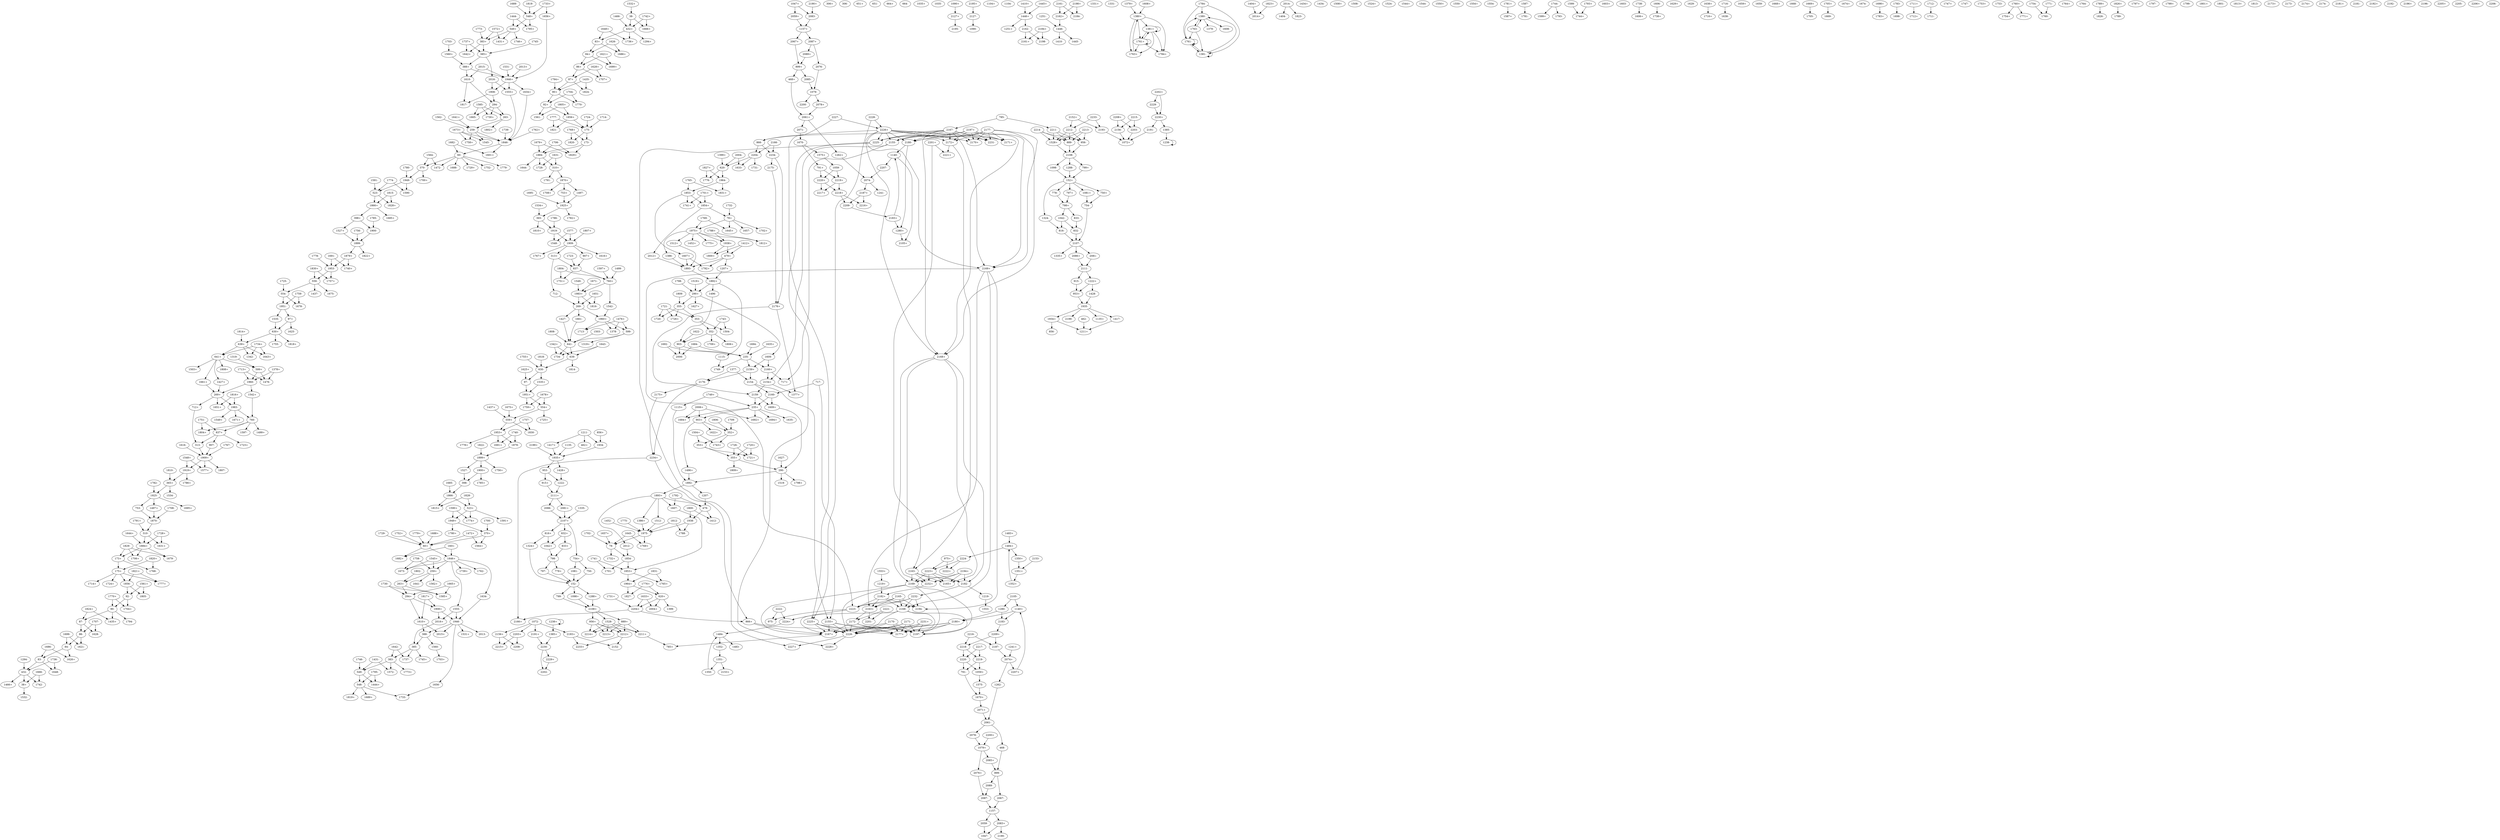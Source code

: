 digraph adj {
graph [k=96]
edge [d=-95]
"38+" [l=106 C=2805]
"38-" [l=106 C=2805]
"60+" [l=118 C=5865]
"60-" [l=118 C=5865]
"78+" [l=113 C=4590]
"78-" [l=113 C=4590]
"83+" [l=99 C=1020]
"83-" [l=99 C=1020]
"84+" [l=98 C=765]
"84-" [l=98 C=765]
"86+" [l=98 C=765]
"86-" [l=98 C=765]
"87+" [l=97 C=510]
"87-" [l=97 C=510]
"90+" [l=101 C=1530]
"90-" [l=101 C=1530]
"92+" [l=96 C=255]
"92-" [l=96 C=255]
"97+" [l=150 C=14025]
"97-" [l=150 C=14025]
"152+" [l=425 C=77016]
"152-" [l=425 C=77016]
"173+" [l=102 C=1785]
"173-" [l=102 C=1785]
"175+" [l=98 C=765]
"175-" [l=98 C=765]
"235+" [l=97 C=510]
"235-" [l=97 C=510]
"259+" [l=104 C=2295]
"259-" [l=104 C=2295]
"263+" [l=101 C=1530]
"263-" [l=101 C=1530]
"269+" [l=108 C=3315]
"269-" [l=108 C=3315]
"290+" [l=96 C=255]
"290-" [l=96 C=255]
"294+" [l=119 C=6120]
"294-" [l=119 C=6120]
"306+" [l=188 C=7950]
"306-" [l=188 C=7950]
"310+" [l=101 C=1530]
"310-" [l=101 C=1530]
"313+" [l=145 C=12750]
"313-" [l=145 C=12750]
"352+" [l=99 C=1020]
"352-" [l=99 C=1020]
"353+" [l=99 C=1020]
"353-" [l=99 C=1020]
"355+" [l=101 C=1530]
"355-" [l=101 C=1530]
"365+" [l=114 C=4845]
"365-" [l=114 C=4845]
"370+" [l=115 C=5100]
"370-" [l=115 C=5100]
"383+" [l=96 C=255]
"383-" [l=96 C=255]
"385+" [l=97 C=510]
"385-" [l=97 C=510]
"388+" [l=97 C=510]
"388-" [l=97 C=510]
"398+" [l=125 C=7650]
"398-" [l=125 C=7650]
"432+" [l=130 C=8925]
"432-" [l=130 C=8925]
"462+" [l=192 C=5596]
"462-" [l=192 C=5596]
"468+" [l=725 C=14362]
"468-" [l=725 C=14362]
"479+" [l=96 C=255]
"479-" [l=96 C=255]
"523+" [l=113 C=4590]
"523-" [l=113 C=4590]
"548+" [l=97 C=510]
"548-" [l=97 C=510]
"549+" [l=99 C=1020]
"549-" [l=99 C=1020]
"554+" [l=108 C=3315]
"554-" [l=108 C=3315]
"559+" [l=99 C=1020]
"559-" [l=99 C=1020]
"599+" [l=104 C=2295]
"599-" [l=104 C=2295]
"620+" [l=99 C=1020]
"620-" [l=99 C=1020]
"630+" [l=111 C=4080]
"630-" [l=111 C=4080]
"639+" [l=102 C=1785]
"639-" [l=102 C=1785]
"641+" [l=98 C=765]
"641-" [l=98 C=765]
"651+" [l=264 C=9133]
"651-" [l=264 C=9133]
"664+" [l=1220 C=107238]
"664-" [l=1220 C=107238]
"712+" [l=191 C=1200]
"712-" [l=191 C=1200]
"717+" [l=189 C=4446]
"717-" [l=189 C=4446]
"750+" [l=481 C=15349]
"750-" [l=481 C=15349]
"753+" [l=191 C=24480]
"753-" [l=191 C=24480]
"754+" [l=242 C=13856]
"754-" [l=242 C=13856]
"760+" [l=96 C=255]
"760-" [l=96 C=255]
"778+" [l=194 C=3842]
"778-" [l=194 C=3842]
"785+" [l=227 C=7252]
"785-" [l=227 C=7252]
"791+" [l=541 C=9931]
"791-" [l=541 C=9931]
"797+" [l=195 C=9783]
"797-" [l=195 C=9783]
"798+" [l=169 C=7717]
"798-" [l=169 C=7717]
"799+" [l=190 C=13120]
"799-" [l=190 C=13120]
"816+" [l=146 C=2897]
"816-" [l=146 C=2897]
"832+" [l=156 C=3813]
"832-" [l=156 C=3813]
"833+" [l=191 C=2305]
"833-" [l=191 C=2305]
"837+" [l=103 C=2040]
"837-" [l=103 C=2040]
"856+" [l=315 C=8191]
"856-" [l=315 C=8191]
"866+" [l=188 C=4805]
"866-" [l=188 C=4805]
"889+" [l=191 C=2180]
"889-" [l=191 C=2180]
"899+" [l=155 C=2723]
"899-" [l=155 C=2723]
"903+" [l=96 C=255]
"903-" [l=96 C=255]
"907+" [l=191 C=344]
"907-" [l=191 C=344]
"915+" [l=191 C=9189]
"915-" [l=191 C=9189]
"953+" [l=149 C=10254]
"953-" [l=149 C=10254]
"956+" [l=209 C=15303]
"956-" [l=209 C=15303]
"975+" [l=333 C=3841]
"975-" [l=333 C=3841]
"1035+" [l=127 C=185]
"1035-" [l=127 C=185]
"1042+" [l=156 C=6114]
"1042-" [l=156 C=6114]
"1047+" [l=213 C=9409]
"1047-" [l=213 C=9409]
"1059+" [l=428 C=7393]
"1059-" [l=428 C=7393]
"1072+" [l=189 C=9435]
"1072-" [l=189 C=9435]
"1079+" [l=167 C=3769]
"1079-" [l=167 C=3769]
"1081+" [l=438 C=24558]
"1081-" [l=438 C=24558]
"1090+" [l=228 C=1260]
"1090-" [l=228 C=1260]
"1098+" [l=191 C=7271]
"1098-" [l=191 C=7271]
"1104+" [l=98 C=557]
"1104-" [l=98 C=557]
"1115+" [l=192 C=6695]
"1115-" [l=192 C=6695]
"1135+" [l=234 C=8163]
"1135-" [l=234 C=8163]
"1140+" [l=147 C=2304]
"1140-" [l=147 C=2304]
"1157+" [l=146 C=3543]
"1157-" [l=146 C=3543]
"1207+" [l=191 C=4548]
"1207-" [l=191 C=4548]
"1211+" [l=150 C=6882]
"1211-" [l=150 C=6882]
"1219+" [l=168 C=2106]
"1219-" [l=168 C=2106]
"1222+" [l=149 C=8718]
"1222-" [l=149 C=8718]
"1238+" [l=263 C=1197]
"1238-" [l=263 C=1197]
"1241+" [l=299 C=4009]
"1241-" [l=299 C=4009]
"1251+" [l=295 C=3526]
"1251-" [l=295 C=3526]
"1262+" [l=239 C=2943]
"1262-" [l=239 C=2943]
"1280+" [l=228 C=3282]
"1280-" [l=228 C=3282]
"1288+" [l=191 C=4404]
"1288-" [l=191 C=4404]
"1294+" [l=160 C=240]
"1294-" [l=160 C=240]
"1319+" [l=138 C=134]
"1319-" [l=138 C=134]
"1324+" [l=252 C=6518]
"1324-" [l=252 C=6518]
"1331+" [l=191 C=341]
"1331-" [l=191 C=341]
"1335+" [l=188 C=10288]
"1335-" [l=188 C=10288]
"1342+" [l=150 C=189]
"1342-" [l=150 C=189]
"1350+" [l=315 C=1867]
"1350-" [l=315 C=1867]
"1351+" [l=96 C=26]
"1351-" [l=96 C=26]
"1352+" [l=249 C=941]
"1352-" [l=249 C=941]
"1377+" [l=190 C=2161]
"1377-" [l=190 C=2161]
"1378+" [l=134 C=80]
"1378-" [l=134 C=80]
"1379+" [l=189 C=1570]
"1379-" [l=189 C=1570]
"1380+" [l=96 C=36]
"1380-" [l=96 C=36]
"1381+" [l=96 C=255]
"1381-" [l=96 C=255]
"1385+" [l=199 C=799]
"1385-" [l=199 C=799]
"1386+" [l=191 C=687]
"1386-" [l=191 C=687]
"1399+" [l=191 C=253]
"1399-" [l=191 C=253]
"1404+" [l=115 C=42]
"1404-" [l=115 C=42]
"1410+" [l=280 C=1320]
"1410-" [l=280 C=1320]
"1412+" [l=170 C=382]
"1412-" [l=170 C=382]
"1417+" [l=192 C=2589]
"1417-" [l=192 C=2589]
"1427+" [l=191 C=252]
"1427-" [l=191 C=252]
"1428+" [l=191 C=2490]
"1428-" [l=191 C=2490]
"1431+" [l=157 C=177]
"1431-" [l=157 C=177]
"1434+" [l=106 C=23]
"1434-" [l=106 C=23]
"1435+" [l=143 C=113]
"1435-" [l=143 C=113]
"1437+" [l=132 C=99]
"1437-" [l=132 C=99]
"1444+" [l=133 C=143]
"1444-" [l=133 C=143]
"1445+" [l=196 C=679]
"1445-" [l=196 C=679]
"1446+" [l=137 C=1172]
"1446-" [l=137 C=1172]
"1452+" [l=125 C=85]
"1452-" [l=125 C=85]
"1466+" [l=191 C=276]
"1466-" [l=191 C=276]
"1472+" [l=124 C=68]
"1472-" [l=124 C=68]
"1476+" [l=108 C=30]
"1476-" [l=108 C=30]
"1483+" [l=212 C=1027]
"1483-" [l=212 C=1027]
"1484+" [l=157 C=1219]
"1484-" [l=157 C=1219]
"1496+" [l=191 C=265]
"1496-" [l=191 C=265]
"1497+" [l=191 C=942]
"1497-" [l=191 C=942]
"1499+" [l=183 C=316]
"1499-" [l=183 C=316]
"1503+" [l=130 C=71]
"1503-" [l=130 C=71]
"1504+" [l=152 C=160]
"1504-" [l=152 C=160]
"1508+" [l=156 C=158]
"1508-" [l=156 C=158]
"1512+" [l=191 C=369]
"1512-" [l=191 C=369]
"1519+" [l=186 C=192]
"1519-" [l=186 C=192]
"1524+" [l=173 C=329]
"1524-" [l=173 C=329]
"1527+" [l=191 C=472]
"1527-" [l=191 C=472]
"1528+" [l=191 C=2487]
"1528-" [l=191 C=2487]
"1531+" [l=191 C=362]
"1531-" [l=191 C=362]
"1532+" [l=191 C=498]
"1532-" [l=191 C=498]
"1534+" [l=142 C=133]
"1534-" [l=142 C=133]
"1535+" [l=191 C=389]
"1535-" [l=191 C=389]
"1542+" [l=191 C=474]
"1542-" [l=191 C=474]
"1544+" [l=229 C=1283]
"1544-" [l=229 C=1283]
"1545+" [l=132 C=101]
"1545-" [l=132 C=101]
"1548+" [l=106 C=25]
"1548-" [l=106 C=25]
"1549+" [l=105 C=49]
"1549-" [l=105 C=49]
"1550+" [l=107 C=38]
"1550-" [l=107 C=38]
"1553+" [l=191 C=978]
"1553-" [l=191 C=978]
"1554+" [l=183 C=395]
"1554-" [l=183 C=395]
"1555+" [l=191 C=370]
"1555-" [l=191 C=370]
"1560+" [l=187 C=284]
"1560-" [l=187 C=284]
"1561+" [l=135 C=105]
"1561-" [l=135 C=105]
"1562+" [l=114 C=67]
"1562-" [l=114 C=67]
"1564+" [l=140 C=151]
"1564-" [l=140 C=151]
"1572+" [l=177 C=245]
"1572-" [l=177 C=245]
"1575+" [l=136 C=482]
"1575-" [l=136 C=482]
"1577+" [l=144 C=155]
"1577-" [l=144 C=155]
"1585+" [l=125 C=78]
"1585-" [l=125 C=78]
"1587+" [l=152 C=202]
"1587-" [l=152 C=202]
"1590+" [l=129 C=76]
"1590-" [l=129 C=76]
"1591+" [l=145 C=297]
"1591-" [l=145 C=297]
"1597+" [l=109 C=32]
"1597-" [l=109 C=32]
"1599+" [l=122 C=102]
"1599-" [l=122 C=102]
"1601+" [l=147 C=139]
"1601-" [l=147 C=139]
"1603+" [l=106 C=37]
"1603-" [l=106 C=37]
"1606+" [l=123 C=87]
"1606-" [l=123 C=87]
"1607+" [l=191 C=430]
"1607-" [l=191 C=430]
"1608+" [l=189 C=602]
"1608-" [l=189 C=602]
"1609+" [l=191 C=435]
"1609-" [l=191 C=435]
"1610+" [l=191 C=312]
"1610-" [l=191 C=312]
"1616+" [l=170 C=219]
"1616-" [l=170 C=219]
"1621+" [l=103 C=19]
"1621-" [l=103 C=19]
"1622+" [l=150 C=152]
"1622-" [l=150 C=152]
"1625+" [l=135 C=114]
"1625-" [l=135 C=114]
"1626+" [l=142 C=96]
"1626-" [l=142 C=96]
"1627+" [l=149 C=194]
"1627-" [l=149 C=194]
"1628+" [l=150 C=162]
"1628-" [l=150 C=162]
"1629+" [l=197 C=699]
"1629-" [l=197 C=699]
"1631+" [l=162 C=263]
"1631-" [l=162 C=263]
"1633+" [l=116 C=49]
"1633-" [l=116 C=49]
"1634+" [l=191 C=281]
"1634-" [l=191 C=281]
"1635+" [l=184 C=257]
"1635-" [l=184 C=257]
"1638+" [l=118 C=51]
"1638-" [l=118 C=51]
"1641+" [l=186 C=308]
"1641-" [l=186 C=308]
"1642+" [l=104 C=22]
"1642-" [l=104 C=22]
"1643+" [l=150 C=166]
"1643-" [l=150 C=166]
"1644+" [l=143 C=101]
"1644-" [l=143 C=101]
"1645+" [l=116 C=55]
"1645-" [l=116 C=55]
"1648+" [l=128 C=85]
"1648-" [l=128 C=85]
"1651+" [l=110 C=77]
"1651-" [l=110 C=77]
"1656+" [l=191 C=292]
"1656-" [l=191 C=292]
"1657+" [l=151 C=123]
"1657-" [l=151 C=123]
"1659+" [l=159 C=272]
"1659-" [l=159 C=272]
"1661+" [l=191 C=373]
"1661-" [l=191 C=373]
"1665+" [l=108 C=27]
"1665-" [l=108 C=27]
"1666+" [l=166 C=194]
"1666-" [l=166 C=194]
"1668+" [l=118 C=129]
"1668-" [l=118 C=129]
"1669+" [l=137 C=114]
"1669-" [l=137 C=114]
"1670+" [l=121 C=595]
"1670-" [l=121 C=595]
"1671+" [l=128 C=142]
"1671-" [l=128 C=142]
"1673+" [l=123 C=88]
"1673-" [l=123 C=88]
"1674+" [l=160 C=195]
"1674-" [l=160 C=195]
"1675+" [l=156 C=153]
"1675-" [l=156 C=153]
"1678+" [l=157 C=138]
"1678-" [l=157 C=138]
"1679+" [l=114 C=55]
"1679-" [l=114 C=55]
"1682+" [l=128 C=161]
"1682-" [l=128 C=161]
"1684+" [l=161 C=242]
"1684-" [l=161 C=242]
"1685+" [l=121 C=98]
"1685-" [l=121 C=98]
"1686+" [l=105 C=21]
"1686-" [l=105 C=21]
"1688+" [l=143 C=116]
"1688-" [l=143 C=116]
"1689+" [l=130 C=78]
"1689-" [l=130 C=78]
"1691+" [l=111 C=40]
"1691-" [l=111 C=40]
"1692+" [l=151 C=139]
"1692-" [l=151 C=139]
"1694+" [l=155 C=171]
"1694-" [l=155 C=171]
"1695+" [l=139 C=226]
"1695-" [l=139 C=226]
"1698+" [l=132 C=82]
"1698-" [l=132 C=82]
"1699+" [l=169 C=264]
"1699-" [l=169 C=264]
"1700+" [l=142 C=95]
"1700-" [l=142 C=95]
"1701+" [l=105 C=23]
"1701-" [l=105 C=23]
"1702+" [l=133 C=106]
"1702-" [l=133 C=106]
"1703+" [l=141 C=131]
"1703-" [l=141 C=131]
"1704+" [l=136 C=102]
"1704-" [l=136 C=102]
"1705+" [l=140 C=109]
"1705-" [l=140 C=109]
"1706+" [l=109 C=34]
"1706-" [l=109 C=34]
"1707+" [l=113 C=38]
"1707-" [l=113 C=38]
"1708+" [l=139 C=92]
"1708-" [l=139 C=92]
"1709+" [l=143 C=224]
"1709-" [l=143 C=224]
"1711+" [l=161 C=308]
"1711-" [l=161 C=308]
"1712+" [l=143 C=258]
"1712-" [l=143 C=258]
"1713+" [l=113 C=38]
"1713-" [l=113 C=38]
"1714+" [l=108 C=34]
"1714-" [l=108 C=34]
"1716+" [l=154 C=228]
"1716-" [l=154 C=228]
"1720+" [l=148 C=196]
"1720-" [l=148 C=196]
"1721+" [l=115 C=43]
"1721-" [l=115 C=43]
"1723+" [l=134 C=88]
"1723-" [l=134 C=88]
"1724+" [l=136 C=178]
"1724-" [l=136 C=178]
"1725+" [l=107 C=36]
"1725-" [l=107 C=36]
"1726+" [l=142 C=99]
"1726-" [l=142 C=99]
"1728+" [l=143 C=189]
"1728-" [l=143 C=189]
"1729+" [l=143 C=124]
"1729-" [l=143 C=124]
"1730+" [l=125 C=81]
"1730-" [l=125 C=81]
"1731+" [l=128 C=99]
"1731-" [l=128 C=99]
"1732+" [l=126 C=85]
"1732-" [l=126 C=85]
"1733+" [l=144 C=221]
"1733-" [l=144 C=221]
"1734+" [l=152 C=172]
"1734-" [l=152 C=172]
"1736+" [l=119 C=65]
"1736-" [l=119 C=65]
"1737+" [l=190 C=328]
"1737-" [l=190 C=328]
"1738+" [l=122 C=100]
"1738-" [l=122 C=100]
"1739+" [l=107 C=25]
"1739-" [l=107 C=25]
"1740+" [l=143 C=137]
"1740-" [l=143 C=137]
"1741+" [l=125 C=74]
"1741-" [l=125 C=74]
"1742+" [l=146 C=125]
"1742-" [l=146 C=125]
"1743+" [l=106 C=28]
"1743-" [l=106 C=28]
"1744+" [l=155 C=304]
"1744-" [l=155 C=304]
"1745+" [l=118 C=63]
"1745-" [l=118 C=63]
"1746+" [l=131 C=88]
"1746-" [l=131 C=88]
"1747+" [l=108 C=29]
"1747-" [l=108 C=29]
"1749+" [l=142 C=112]
"1749-" [l=142 C=112]
"1751+" [l=141 C=109]
"1751-" [l=141 C=109]
"1752+" [l=159 C=249]
"1752-" [l=159 C=249]
"1753+" [l=131 C=73]
"1753-" [l=131 C=73]
"1754+" [l=130 C=82]
"1754-" [l=130 C=82]
"1755+" [l=116 C=43]
"1755-" [l=116 C=43]
"1756+" [l=138 C=102]
"1756-" [l=138 C=102]
"1757+" [l=132 C=123]
"1757-" [l=132 C=123]
"1758+" [l=132 C=110]
"1758-" [l=132 C=110]
"1759+" [l=140 C=111]
"1759-" [l=140 C=111]
"1760+" [l=133 C=77]
"1760-" [l=133 C=77]
"1761+" [l=191 C=1550]
"1761-" [l=191 C=1550]
"1762+" [l=156 C=151]
"1762-" [l=156 C=151]
"1763+" [l=190 C=2418]
"1763-" [l=190 C=2418]
"1764+" [l=113 C=49]
"1764-" [l=113 C=49]
"1765+" [l=121 C=85]
"1765-" [l=121 C=85]
"1767+" [l=146 C=130]
"1767-" [l=146 C=130]
"1768+" [l=124 C=60]
"1768-" [l=124 C=60]
"1769+" [l=120 C=65]
"1769-" [l=120 C=65]
"1770+" [l=119 C=78]
"1770-" [l=119 C=78]
"1771+" [l=122 C=77]
"1771-" [l=122 C=77]
"1773+" [l=141 C=129]
"1773-" [l=141 C=129]
"1774+" [l=138 C=134]
"1774-" [l=138 C=134]
"1775+" [l=106 C=29]
"1775-" [l=106 C=29]
"1776+" [l=136 C=93]
"1776-" [l=136 C=93]
"1777+" [l=138 C=120]
"1777-" [l=138 C=120]
"1778+" [l=149 C=159]
"1778-" [l=149 C=159]
"1779+" [l=136 C=94]
"1779-" [l=136 C=94]
"1780+" [l=127 C=97]
"1780-" [l=127 C=97]
"1781+" [l=144 C=164]
"1781-" [l=144 C=164]
"1782+" [l=157 C=159]
"1782-" [l=157 C=159]
"1783+" [l=140 C=154]
"1783-" [l=140 C=154]
"1784+" [l=115 C=115]
"1784-" [l=115 C=115]
"1785+" [l=148 C=153]
"1785-" [l=148 C=153]
"1786+" [l=130 C=84]
"1786-" [l=130 C=84]
"1788+" [l=136 C=94]
"1788-" [l=136 C=94]
"1789+" [l=119 C=83]
"1789-" [l=119 C=83]
"1791+" [l=126 C=69]
"1791-" [l=126 C=69]
"1792+" [l=130 C=118]
"1792-" [l=130 C=118]
"1793+" [l=109 C=30]
"1793-" [l=109 C=30]
"1794+" [l=159 C=172]
"1794-" [l=159 C=172]
"1795+" [l=115 C=62]
"1795-" [l=115 C=62]
"1797+" [l=146 C=109]
"1797-" [l=146 C=109]
"1798+" [l=106 C=26]
"1798-" [l=106 C=26]
"1799+" [l=144 C=107]
"1799-" [l=144 C=107]
"1800+" [l=125 C=78]
"1800-" [l=125 C=78]
"1801+" [l=128 C=75]
"1801-" [l=128 C=75]
"1802+" [l=127 C=75]
"1802-" [l=127 C=75]
"1804+" [l=115 C=52]
"1804-" [l=115 C=52]
"1805+" [l=132 C=88]
"1805-" [l=132 C=88]
"1806+" [l=129 C=127]
"1806-" [l=129 C=127]
"1807+" [l=116 C=76]
"1807-" [l=116 C=76]
"1808+" [l=114 C=41]
"1808-" [l=114 C=41]
"1809+" [l=123 C=66]
"1809-" [l=123 C=66]
"1810+" [l=129 C=70]
"1810-" [l=129 C=70]
"1812+" [l=126 C=99]
"1812-" [l=126 C=99]
"1813+" [l=120 C=59]
"1813-" [l=120 C=59]
"1814+" [l=119 C=59]
"1814-" [l=119 C=59]
"1815+" [l=108 C=31]
"1815-" [l=108 C=31]
"1816+" [l=131 C=87]
"1816-" [l=131 C=87]
"1817+" [l=135 C=86]
"1817-" [l=135 C=86]
"1818+" [l=151 C=246]
"1818-" [l=151 C=246]
"1819+" [l=147 C=110]
"1819-" [l=147 C=110]
"1820+" [l=149 C=165]
"1820-" [l=149 C=165]
"1821+" [l=147 C=148]
"1821-" [l=147 C=148]
"1822+" [l=145 C=166]
"1822-" [l=145 C=166]
"1823+" [l=136 C=100]
"1823-" [l=136 C=100]
"1824+" [l=134 C=93]
"1824-" [l=134 C=93]
"1826+" [l=122 C=76]
"1826-" [l=122 C=76]
"1827+" [l=123 C=74]
"1827-" [l=123 C=74]
"1828+" [l=125 C=65]
"1828-" [l=125 C=65]
"1829+" [l=159 C=169]
"1829-" [l=159 C=169]
"1830+" [l=128 C=84]
"1830-" [l=128 C=84]
"1831+" [l=112 C=77]
"1831-" [l=112 C=77]
"1846+" [l=153 C=14790]
"1846-" [l=153 C=14790]
"1853+" [l=144 C=12495]
"1853-" [l=144 C=12495]
"1854+" [l=100 C=1275]
"1854-" [l=100 C=1275]
"1856+" [l=137 C=10710]
"1856-" [l=137 C=10710]
"1866+" [l=601 C=129030]
"1866-" [l=601 C=129030]
"1870+" [l=218 C=31365]
"1870-" [l=218 C=31365]
"1879+" [l=197 C=26010]
"1879-" [l=197 C=26010]
"1884+" [l=100 C=1275]
"1884-" [l=100 C=1275]
"1892+" [l=132 C=9435]
"1892-" [l=132 C=9435]
"1893+" [l=133 C=9690]
"1893-" [l=133 C=9690]
"1899+" [l=137 C=10710]
"1899-" [l=137 C=10710]
"1900+" [l=106 C=2805]
"1900-" [l=106 C=2805]
"1908+" [l=103 C=2040]
"1908-" [l=103 C=2040]
"1909+" [l=176 C=20655]
"1909-" [l=176 C=20655]
"1919+" [l=103 C=2040]
"1919-" [l=103 C=2040]
"1925+" [l=245 C=38250]
"1925-" [l=245 C=38250]
"1934+" [l=116 C=1338]
"1934-" [l=116 C=1338]
"1935+" [l=662 C=117081]
"1935-" [l=662 C=117081]
"1938+" [l=98 C=765]
"1938-" [l=98 C=765]
"1946+" [l=146 C=13005]
"1946-" [l=146 C=13005]
"1949+" [l=135 C=10200]
"1949-" [l=135 C=10200]
"1951+" [l=111 C=4080]
"1951-" [l=111 C=4080]
"1953+" [l=110 C=3825]
"1953-" [l=110 C=3825]
"1960+" [l=115 C=5100]
"1960-" [l=115 C=5100]
"1964+" [l=114 C=4845]
"1964-" [l=114 C=4845]
"1975+" [l=100 C=1275]
"1975-" [l=100 C=1275]
"1983+" [l=102 C=1785]
"1983-" [l=102 C=1785]
"2004+" [l=286 C=557]
"2004-" [l=286 C=557]
"2006+" [l=191 C=394]
"2006-" [l=191 C=394]
"2012+" [l=191 C=565]
"2012-" [l=191 C=565]
"2013+" [l=191 C=273]
"2013-" [l=191 C=273]
"2014+" [l=191 C=159]
"2014-" [l=191 C=159]
"2015+" [l=191 C=268]
"2015-" [l=191 C=268]
"2016+" [l=191 C=283]
"2016-" [l=191 C=283]
"2059+" [l=295 C=5999]
"2059-" [l=295 C=5999]
"2061+" [l=332 C=12176]
"2061-" [l=332 C=12176]
"2067+" [l=407 C=11768]
"2067-" [l=407 C=11768]
"2071+" [l=594 C=11525]
"2071-" [l=594 C=11525]
"2074+" [l=170 C=2556]
"2074-" [l=170 C=2556]
"2076+" [l=539 C=15728]
"2076-" [l=539 C=15728]
"2078+" [l=476 C=9927]
"2078-" [l=476 C=9927]
"2081+" [l=303 C=28760]
"2081-" [l=303 C=28760]
"2083+" [l=239 C=8785]
"2083-" [l=239 C=8785]
"2085+" [l=272 C=5562]
"2085-" [l=272 C=5562]
"2086+" [l=300 C=10372]
"2086-" [l=300 C=10372]
"2087+" [l=200 C=11920]
"2087-" [l=200 C=11920]
"2089+" [l=302 C=7374]
"2089-" [l=302 C=7374]
"2105+" [l=284 C=10603]
"2105-" [l=284 C=10603]
"2107+" [l=1499 C=267004]
"2107-" [l=1499 C=267004]
"2108+" [l=660 C=102989]
"2108-" [l=660 C=102989]
"2111+" [l=616 C=115412]
"2111-" [l=616 C=115412]
"2127+" [l=191 C=0]
"2127-" [l=191 C=0]
"2152+" [l=11602 C=325738]
"2152-" [l=11602 C=325738]
"2153+" [l=45529 C=910532]
"2153-" [l=45529 C=910532]
"2154+" [l=10642 C=548252]
"2154-" [l=10642 C=548252]
"2155+" [l=4056 C=274853]
"2155-" [l=4056 C=274853]
"2156+" [l=27080 C=670265]
"2156-" [l=27080 C=670265]
"2159+" [l=6998 C=229408]
"2159-" [l=6998 C=229408]
"2160+" [l=4826 C=253479]
"2160-" [l=4826 C=253479]
"2161+" [l=164874 C=3659971]
"2161-" [l=164874 C=3659971]
"2162+" [l=169998 C=3454303]
"2162-" [l=169998 C=3454303]
"2163+" [l=17296 C=384955]
"2163-" [l=17296 C=384955]
"2165+" [l=20858 C=407834]
"2165-" [l=20858 C=407834]
"2166+" [l=1730 C=168342]
"2166-" [l=1730 C=168342]
"2167+" [l=104003 C=2528697]
"2167-" [l=104003 C=2528697]
"2168+" [l=25906 C=1087339]
"2168-" [l=25906 C=1087339]
"2169+" [l=8790 C=523806]
"2169-" [l=8790 C=523806]
"2170+" [l=77193 C=1245811]
"2170-" [l=77193 C=1245811]
"2171+" [l=9245 C=267575]
"2171-" [l=9245 C=267575]
"2172+" [l=147348 C=2628426]
"2172-" [l=147348 C=2628426]
"2173+" [l=78337 C=1290723]
"2173-" [l=78337 C=1290723]
"2174+" [l=4500 C=907137]
"2174-" [l=4500 C=907137]
"2175+" [l=7275 C=286792]
"2175-" [l=7275 C=286792]
"2176+" [l=4318 C=162664]
"2176-" [l=4318 C=162664]
"2177+" [l=12566 C=239556]
"2177-" [l=12566 C=239556]
"2180+" [l=6112 C=238608]
"2180-" [l=6112 C=238608]
"2181+" [l=45645 C=1038831]
"2181-" [l=45645 C=1038831]
"2182+" [l=225972 C=4213696]
"2182-" [l=225972 C=4213696]
"2183+" [l=3488 C=114329]
"2183-" [l=3488 C=114329]
"2184+" [l=17232 C=339006]
"2184-" [l=17232 C=339006]
"2187+" [l=24557 C=536299]
"2187-" [l=24557 C=536299]
"2190+" [l=49387 C=957838]
"2190-" [l=49387 C=957838]
"2191+" [l=95656 C=1622292]
"2191-" [l=95656 C=1622292]
"2192+" [l=92564 C=1739099]
"2192-" [l=92564 C=1739099]
"2193+" [l=21358 C=318205]
"2193-" [l=21358 C=318205]
"2194+" [l=170958 C=3326953]
"2194-" [l=170958 C=3326953]
"2195+" [l=61414 C=1080740]
"2195-" [l=61414 C=1080740]
"2196+" [l=99062 C=2407924]
"2196-" [l=99062 C=2407924]
"2197+" [l=174377 C=3171227]
"2197-" [l=174377 C=3171227]
"2198+" [l=115307 C=2330210]
"2198-" [l=115307 C=2330210]
"2199+" [l=394831 C=6860997]
"2199-" [l=394831 C=6860997]
"2200+" [l=159509 C=2947988]
"2200-" [l=159509 C=2947988]
"2201+" [l=38052 C=585413]
"2201-" [l=38052 C=585413]
"2202+" [l=43442 C=775708]
"2202-" [l=43442 C=775708]
"2203+" [l=35266 C=681340]
"2203-" [l=35266 C=681340]
"2204+" [l=4338 C=245876]
"2204-" [l=4338 C=245876]
"2205+" [l=148329 C=2517745]
"2205-" [l=148329 C=2517745]
"2206+" [l=20076 C=231045]
"2206-" [l=20076 C=231045]
"2207+" [l=2149 C=61664]
"2207-" [l=2149 C=61664]
"2208+" [l=5400 C=147981]
"2208-" [l=5400 C=147981]
"2209+" [l=70888 C=1377976]
"2209-" [l=70888 C=1377976]
"2211+" [l=87211 C=1680960]
"2211-" [l=87211 C=1680960]
"2212+" [l=102318 C=2033727]
"2212-" [l=102318 C=2033727]
"2213+" [l=24933 C=525582]
"2213-" [l=24933 C=525582]
"2214+" [l=94728 C=1882233]
"2214-" [l=94728 C=1882233]
"2215+" [l=33764 C=688178]
"2215-" [l=33764 C=688178]
"2216+" [l=94510 C=1758558]
"2216-" [l=94510 C=1758558]
"2217+" [l=71255 C=1419320]
"2217-" [l=71255 C=1419320]
"2218+" [l=13203 C=299366]
"2218-" [l=13203 C=299366]
"2219+" [l=9361 C=242247]
"2219-" [l=9361 C=242247]
"2220+" [l=9536 C=264572]
"2220-" [l=9536 C=264572]
"2221+" [l=200017 C=3404592]
"2221-" [l=200017 C=3404592]
"2222+" [l=19013 C=455047]
"2222-" [l=19013 C=455047]
"2223+" [l=3918 C=150982]
"2223-" [l=3918 C=150982]
"2224+" [l=143357 C=2228900]
"2224-" [l=143357 C=2228900]
"2225+" [l=129789 C=2749962]
"2225-" [l=129789 C=2749962]
"2226+" [l=79022 C=1472660]
"2226-" [l=79022 C=1472660]
"2227+" [l=174084 C=3047774]
"2227-" [l=174084 C=3047774]
"2228+" [l=112171 C=2137866]
"2228-" [l=112171 C=2137866]
"2229+" [l=2953 C=51912]
"2229-" [l=2953 C=51912]
"2230+" [l=221038 C=3973903]
"2230-" [l=221038 C=3973903]
"2231+" [l=215096 C=3549526]
"2231-" [l=215096 C=3549526]
"2232+" [l=241450 C=4194081]
"2232-" [l=241450 C=4194081]
"2233+" [l=339239 C=5871263]
"2233-" [l=339239 C=5871263]
"2234+" [l=23628 C=1299985]
"2234-" [l=23628 C=1299985]
"38+" -> "1532-"
"38-" -> "1666+"
"38-" -> "432+" [d=-82]
"60+" -> "1682+"
"60+" -> "1846+"
"60-" -> "1729+"
"60-" -> "1752-" [d=-80]
"60-" -> "1779-" [d=-73]
"60-" -> "1688-" [d=-72]
"60-" -> "1472-" [d=-40]
"60-" -> "370-" [d=-40]
"78+" -> "1702+"
"78+" -> "1657-" [d=-93]
"78+" -> "1645+" [d=-83]
"78+" -> "1975+" [d=-83]
"78-" -> "1732+"
"78-" -> "1854-" [d=-94]
"83+" -> "84+"
"83+" -> "1686+"
"83-" -> "1648-"
"83-" -> "432-" [d=-67]
"84+" -> "86+"
"84+" -> "1699+"
"84-" -> "83-"
"84-" -> "1626+"
"86+" -> "87+"
"86+" -> "1707+"
"86-" -> "84-"
"86-" -> "1621-"
"87+" -> "1824-"
"87+" -> "90+" [d=-78]
"87-" -> "86-"
"87-" -> "1628-"
"90+" -> "92+"
"90+" -> "1770-"
"90-" -> "1794-"
"90-" -> "87-" [d=-78]
"90-" -> "1435+" [d=-78]
"92+" -> "1561-"
"92+" -> "1856+"
"92-" -> "90-"
"92-" -> "1704+"
"97+" -> "1625-"
"97+" -> "630+" [d=-54]
"97-" -> "1951+"
"152+" -> "1081+"
"152+" -> "1324-" [d=-90]
"152+" -> "797+" [d=-68]
"152+" -> "750+" [d=-67]
"152+" -> "778-" [d=-67]
"152-" -> "1288+"
"152-" -> "799-" [d=-94]
"152-" -> "1098+" [d=-94]
"173+" -> "175+"
"173+" -> "1768-"
"173-" -> "1829+"
"173-" -> "1884-"
"175+" -> "1724+"
"175+" -> "1714+" [d=-75]
"175+" -> "1777+" [d=-73]
"175+" -> "1856-" [d=-73]
"175-" -> "173-"
"175-" -> "1820-"
"235+" -> "1635-"
"235+" -> "1694+" [d=-80]
"235+" -> "903+" [d=-76]
"235+" -> "1684+" [d=-76]
"235+" -> "1692+" [d=-76]
"235-" -> "1749-"
"235-" -> "2159+" [d=-85]
"235-" -> "2160+" [d=-85]
"259+" -> "1641-"
"259+" -> "1562+" [d=-94]
"259+" -> "263+" [d=-90]
"259-" -> "1545-"
"259-" -> "1758+"
"259-" -> "1846-" [d=-46]
"263+" -> "294+"
"263+" -> "1585+"
"263-" -> "1802+"
"263-" -> "259-" [d=-90]
"269+" -> "712+"
"269+" -> "1651+" [d=-87]
"269+" -> "1983-" [d=-87]
"269-" -> "1661-"
"269-" -> "1427-" [d=-48]
"269-" -> "1960+" [d=-29]
"290+" -> "1609-"
"290+" -> "1627+" [d=-87]
"290+" -> "355-" [d=-70]
"290-" -> "1519-"
"290-" -> "1798+"
"290-" -> "1892-" [d=-64]
"294+" -> "1610+"
"294+" -> "1908+"
"294-" -> "263-"
"294-" -> "1665-"
"294-" -> "1730+"
"310+" -> "1791-"
"310+" -> "1870+"
"310-" -> "1631+"
"310-" -> "1884+" [d=-84]
"313+" -> "712-"
"313+" -> "837-" [d=-49]
"313-" -> "1909+" [d=-72]
"352+" -> "353+"
"352+" -> "1743+"
"352-" -> "1806+"
"352-" -> "1709+" [d=-84]
"352-" -> "903-" [d=-70]
"353+" -> "355+"
"353+" -> "1721+"
"353-" -> "352-"
"353-" -> "1504-"
"355+" -> "1809+"
"355+" -> "290-" [d=-70]
"355-" -> "353-"
"355-" -> "1720-"
"355-" -> "1726+"
"365+" -> "1534-"
"365+" -> "1925-" [d=-85]
"365-" -> "1810+"
"365-" -> "1919-" [d=-58]
"370+" -> "1564+"
"370+" -> "60+" [d=-40]
"370-" -> "1700+"
"370-" -> "1949-" [d=-35]
"383+" -> "1642+"
"383+" -> "385+" [d=-80]
"383-" -> "1773+"
"383-" -> "1572-" [d=-85]
"383-" -> "549-" [d=-69]
"385+" -> "2016-"
"385+" -> "388+" [d=-89]
"385-" -> "1745+"
"385-" -> "383-" [d=-80]
"385-" -> "1737-" [d=-80]
"388+" -> "1610-"
"388+" -> "1946+" [d=-61]
"388-" -> "1560-"
"388-" -> "385-" [d=-89]
"398+" -> "1527+"
"398+" -> "1900-" [d=-10]
"398-" -> "1866-"
"432+" -> "1294+"
"432+" -> "83+" [d=-67]
"432+" -> "1736+" [d=-67]
"432-" -> "1466+"
"432-" -> "38+" [d=-82]
"432-" -> "1742-" [d=-82]
"462-" -> "1211+"
"468+" -> "2061+"
"468-" -> "899-"
"479+" -> "1207+"
"479+" -> "1792+" [d=-86]
"479+" -> "1893-" [d=-37]
"479-" -> "1412-"
"479-" -> "1938-"
"523+" -> "1591+"
"523+" -> "1774+" [d=-93]
"523+" -> "1949+" [d=-93]
"523-" -> "1828+"
"523-" -> "1866+"
"548+" -> "549+"
"548+" -> "1795+"
"548-" -> "1689+"
"548-" -> "1819+" [d=-94]
"548-" -> "1733-" [d=-91]
"549+" -> "1746+"
"549+" -> "1431+" [d=-79]
"549+" -> "383+" [d=-69]
"549-" -> "548-"
"549-" -> "1444+"
"554+" -> "1725+"
"554+" -> "559+" [d=-91]
"554-" -> "1678-"
"554-" -> "1951-"
"559+" -> "1830-"
"559+" -> "1953+"
"559-" -> "1437-"
"559-" -> "1675-" [d=-94]
"559-" -> "554-" [d=-91]
"599+" -> "1476-"
"599+" -> "1960-"
"599-" -> "1319+"
"599-" -> "641-" [d=-47]
"620+" -> "1399-"
"620+" -> "2004+" [d=-85]
"620+" -> "2204+" [d=-40]
"620-" -> "1776-"
"620-" -> "1964-"
"630+" -> "1755-"
"630+" -> "1818+" [d=-85]
"630+" -> "639+" [d=-81]
"630-" -> "1535+"
"630-" -> "97-" [d=-54]
"639+" -> "641+"
"639+" -> "1342-"
"639+" -> "1643+"
"639-" -> "1814-"
"639-" -> "630-" [d=-81]
"641+" -> "1427+"
"641+" -> "1503+" [d=-88]
"641+" -> "1808+" [d=-88]
"641+" -> "1661+" [d=-48]
"641+" -> "599+" [d=-47]
"641-" -> "639-"
"641-" -> "1734-"
"712+" -> "313-"
"712-" -> "269-"
"717-" -> "2155+"
"717-" -> "2160-"
"750+" -> "754-"
"750-" -> "152-" [d=-67]
"753+" -> "1925+" [d=-41]
"753-" -> "1870-" [d=-89]
"754+" -> "750-"
"754+" -> "1081-"
"754-" -> "2107-"
"760+" -> "1542-"
"760+" -> "1983+" [d=-93]
"760-" -> "1499+"
"760-" -> "1597-" [d=-88]
"760-" -> "837+" [d=-71]
"760-" -> "1804+" [d=-71]
"778+" -> "152-" [d=-67]
"778-" -> "798+"
"785-" -> "2167-"
"785-" -> "2211-"
"791+" -> "2219+"
"791+" -> "2220+"
"791-" -> "1670+"
"797+" -> "798+"
"797-" -> "152-" [d=-68]
"798+" -> "833-"
"798+" -> "1042-"
"798-" -> "778+"
"798-" -> "797-"
"799+" -> "152+" [d=-94]
"799-" -> "2108+" [d=-94]
"816+" -> "1324+"
"816+" -> "1042+" [d=-50]
"816-" -> "2107-" [d=-55]
"832+" -> "833+"
"832+" -> "1042+" [d=-60]
"832-" -> "2107-" [d=-55]
"833+" -> "798-"
"833-" -> "832-"
"837+" -> "907-"
"837+" -> "1723+" [d=-65]
"837+" -> "313-" [d=-49]
"837-" -> "1751+"
"837-" -> "760+" [d=-71]
"856+" -> "1934-"
"866+" -> "2167+" [d=-93]
"866+" -> "2226-" [d=-93]
"866-" -> "2204-"
"866-" -> "2234-"
"889+" -> "2211+" [d=-77]
"889+" -> "2212+" [d=-77]
"889+" -> "2213+" [d=-77]
"889+" -> "2214+" [d=-77]
"889-" -> "2108-"
"899+" -> "468+"
"899+" -> "2085-"
"899-" -> "2067-"
"899-" -> "2089-"
"903+" -> "1496+"
"903+" -> "1622+" [d=-88]
"903+" -> "352+" [d=-70]
"903-" -> "2006-"
"903-" -> "235-" [d=-76]
"907+" -> "837-"
"907-" -> "1909+" [d=-72]
"915+" -> "2111+"
"915-" -> "953+"
"953+" -> "1935-"
"953-" -> "915+"
"953-" -> "1222-" [d=-53]
"956+" -> "2211+"
"956+" -> "2212+"
"956+" -> "2213+"
"956+" -> "2214+"
"956-" -> "2108-"
"975+" -> "2222+"
"975+" -> "2223+"
"1042+" -> "798-"
"1042-" -> "832-" [d=-60]
"1042-" -> "816-" [d=-50]
"1047+" -> "2059+"
"1047+" -> "2083-" [d=-39]
"1059+" -> "1575-" [d=-26]
"1059-" -> "2219+"
"1059-" -> "2220+"
"1072-" -> "2156+" [d=-80]
"1072-" -> "2191+" [d=-64]
"1072-" -> "2193+" [d=-80]
"1072-" -> "2203+" [d=-64]
"1079+" -> "2076+"
"1079+" -> "2085+"
"1079-" -> "2078+"
"1079-" -> "2200-"
"1081+" -> "754-"
"1081-" -> "152-"
"1090+" -> "2127+"
"1098+" -> "2108+"
"1098-" -> "152+" [d=-94]
"1115+" -> "1892-" [d=-74]
"1115-" -> "1749-"
"1135-" -> "1935+"
"1140+" -> "2180+"
"1140+" -> "2183-"
"1140-" -> "2105+" [d=-14]
"1140-" -> "2207-"
"1157+" -> "2067+"
"1157+" -> "2087+"
"1157-" -> "2059-"
"1157-" -> "2083+"
"1207+" -> "1892+"
"1207-" -> "479-"
"1211-" -> "462+"
"1211-" -> "1417+" [d=-87]
"1211-" -> "1934-" [d=-15]
"1219+" -> "2182+"
"1219-" -> "1553-"
"1222+" -> "1428-"
"1222+" -> "953+" [d=-53]
"1222-" -> "2111+"
"1238+" -> "1238+"
"1238+" -> "1385+"
"1238-" -> "1238-"
"1241+" -> "2074+"
"1251-" -> "1446-"
"1262+" -> "2074-"
"1262-" -> "2061-"
"1280+" -> "2105+"
"1280-" -> "2180+"
"1280-" -> "2183-"
"1288+" -> "2108+" [d=-94]
"1288-" -> "152+"
"1294-" -> "432-"
"1319-" -> "599+"
"1324+" -> "152-" [d=-90]
"1324-" -> "816-"
"1335-" -> "2107+" [d=-92]
"1342+" -> "1734-"
"1342+" -> "639-"
"1350+" -> "1351+"
"1350-" -> "1484-"
"1351+" -> "1352+"
"1351-" -> "1350-"
"1351-" -> "2153+"
"1352+" -> "1484+"
"1352-" -> "1351-"
"1377-" -> "2154-"
"1377-" -> "2176-"
"1378+" -> "1476-"
"1378+" -> "1960-"
"1379+" -> "1380+"
"1380+" -> "1381+"
"1380+" -> "1761+"
"1380+" -> "1763+"
"1380+" -> "1784+"
"1380-" -> "1379-"
"1380-" -> "1608-"
"1380-" -> "1763-"
"1381+" -> "1381+"
"1381+" -> "1761+"
"1381+" -> "1763+"
"1381+" -> "1784+"
"1381-" -> "1380-"
"1381-" -> "1381-"
"1381-" -> "1761-"
"1385+" -> "2230-"
"1385-" -> "1238-"
"1386+" -> "1975-" [d=-89]
"1386-" -> "1893-"
"1399+" -> "620-"
"1404+" -> "2014+"
"1410+" -> "1446+"
"1412+" -> "1800+"
"1412+" -> "479+"
"1417+" -> "1935+" [d=-94]
"1417-" -> "1211+" [d=-87]
"1427+" -> "269+" [d=-48]
"1427-" -> "641-"
"1428+" -> "1222-"
"1428-" -> "1935-"
"1431-" -> "1572-"
"1431-" -> "549-" [d=-79]
"1435-" -> "1824-"
"1435-" -> "90+" [d=-78]
"1437+" -> "559+"
"1444-" -> "1795+"
"1444-" -> "549+"
"1445+" -> "1446+"
"1446+" -> "1251+"
"1446+" -> "2162-"
"1446-" -> "1410-"
"1446-" -> "1445-"
"1452-" -> "1975-" [d=-62]
"1466-" -> "432+"
"1472+" -> "1564+"
"1472+" -> "60+" [d=-40]
"1476+" -> "1378-"
"1476+" -> "1713-"
"1476+" -> "599-"
"1483+" -> "1484+"
"1484+" -> "1350+"
"1484+" -> "2224-"
"1484-" -> "1352-"
"1484-" -> "1483-"
"1496+" -> "1892-"
"1496-" -> "903-"
"1497+" -> "1870-" [d=-89]
"1497-" -> "1925+" [d=-41]
"1499-" -> "760+"
"1503-" -> "641-" [d=-88]
"1504+" -> "1743+"
"1504+" -> "353+"
"1512+" -> "1893-" [d=-89]
"1512-" -> "1975-"
"1519+" -> "290+"
"1527+" -> "1899-"
"1527-" -> "398-"
"1528+" -> "2108-"
"1528-" -> "2211+" [d=-77]
"1528-" -> "2212+" [d=-77]
"1528-" -> "2213+" [d=-77]
"1528-" -> "2214+" [d=-77]
"1531-" -> "1946+" [d=-66]
"1532+" -> "38-"
"1534+" -> "365-"
"1535+" -> "1951+"
"1535-" -> "630+"
"1542+" -> "760-"
"1542-" -> "1960+"
"1545+" -> "1673-"
"1545+" -> "259+"
"1548+" -> "1577+"
"1548+" -> "1919+"
"1549-" -> "1983+"
"1553+" -> "1219+"
"1555+" -> "1846-" [d=-90]
"1555-" -> "2016+"
"1555-" -> "1946-" [d=-92]
"1560+" -> "388+"
"1560-" -> "1703+"
"1561+" -> "1805-"
"1561+" -> "92-"
"1562-" -> "259-" [d=-94]
"1564-" -> "1472-"
"1564-" -> "370-"
"1572+" -> "1431+"
"1572+" -> "383+" [d=-85]
"1575+" -> "1059-" [d=-26]
"1575-" -> "1670+"
"1577-" -> "1548-"
"1577-" -> "1909-" [d=-33]
"1585-" -> "1665-"
"1585-" -> "1730+"
"1585-" -> "263-"
"1587-" -> "1781-"
"1590+" -> "1774+"
"1590+" -> "1949+"
"1591-" -> "523-"
"1597+" -> "760+" [d=-88]
"1599-" -> "1744+"
"1601-" -> "1682+"
"1601-" -> "1846+"
"1606-" -> "1738+"
"1607+" -> "1792+"
"1607+" -> "1893-" [d=-46]
"1607-" -> "1853+"
"1608+" -> "1380+"
"1609+" -> "290-"
"1609-" -> "2159+"
"1609-" -> "2160+"
"1610+" -> "2015+"
"1610+" -> "388-"
"1610-" -> "1817-"
"1610-" -> "294-"
"1616-" -> "1909+" [d=-87]
"1621+" -> "1699+"
"1621+" -> "86+"
"1622-" -> "903-" [d=-88]
"1625+" -> "97-"
"1626-" -> "1686+"
"1626-" -> "84+"
"1627-" -> "290-" [d=-87]
"1628+" -> "1707+"
"1628+" -> "87+"
"1631-" -> "1728-"
"1631-" -> "310+"
"1633+" -> "2004+"
"1633+" -> "2204+" [d=-50]
"1634+" -> "1846-" [d=-87]
"1634-" -> "1946-"
"1635+" -> "235-"
"1638+" -> "1716+"
"1641+" -> "259-"
"1642-" -> "1737-"
"1642-" -> "383-"
"1643-" -> "1734-"
"1643-" -> "639-"
"1644+" -> "1884+"
"1645-" -> "1769+"
"1645-" -> "78-" [d=-83]
"1648+" -> "1736+"
"1648+" -> "83+"
"1651-" -> "1816-"
"1651-" -> "269-" [d=-87]
"1656+" -> "1946+"
"1656-" -> "1733-"
"1657+" -> "78-" [d=-93]
"1661+" -> "269+"
"1661-" -> "641-" [d=-48]
"1665+" -> "1585+"
"1665+" -> "294+"
"1666-" -> "1742-"
"1666-" -> "38+"
"1669+" -> "1705-"
"1670+" -> "2071+"
"1670-" -> "791+"
"1670-" -> "1575+"
"1671-" -> "1983+"
"1673+" -> "1545-"
"1673+" -> "1758+"
"1673+" -> "1846-" [d=-46]
"1675+" -> "559+" [d=-94]
"1678+" -> "1759+"
"1678+" -> "554+"
"1679+" -> "1829+"
"1679+" -> "1884-"
"1682-" -> "1601+"
"1682-" -> "60-"
"1684-" -> "2006-"
"1684-" -> "235-" [d=-76]
"1685-" -> "1866-"
"1686-" -> "1626+"
"1686-" -> "83-"
"1688+" -> "60+" [d=-72]
"1689-" -> "548+"
"1691-" -> "1740+"
"1691-" -> "1953-" [d=-93]
"1692-" -> "2006-"
"1692-" -> "235-" [d=-76]
"1694-" -> "235-" [d=-80]
"1695-" -> "1925+"
"1698+" -> "1783+"
"1699-" -> "1621-"
"1699-" -> "84-"
"1700-" -> "370+"
"1701+" -> "1741+"
"1701+" -> "1854+"
"1702-" -> "78-"
"1703-" -> "1560+"
"1704-" -> "1770-"
"1704-" -> "92+"
"1705+" -> "1669-"
"1706-" -> "1829+"
"1706-" -> "1884-"
"1707-" -> "1628-"
"1707-" -> "86-"
"1708-" -> "1870-"
"1709-" -> "352+" [d=-84]
"1711+" -> "1712+"
"1712-" -> "1711-"
"1713+" -> "1476-"
"1713+" -> "1960-"
"1714-" -> "175-" [d=-75]
"1716-" -> "1638-"
"1720+" -> "1721+"
"1720+" -> "355+"
"1721-" -> "1720-"
"1721-" -> "1726+"
"1721-" -> "353-"
"1723-" -> "837-" [d=-65]
"1724-" -> "175-"
"1725-" -> "554-"
"1726-" -> "1721+"
"1726-" -> "355+"
"1728+" -> "1631+"
"1728+" -> "1884+" [d=-84]
"1729-" -> "60+"
"1730-" -> "1585+"
"1730-" -> "294+"
"1731+" -> "2204+"
"1732-" -> "78+"
"1733+" -> "1656+"
"1733+" -> "548+" [d=-91]
"1734+" -> "1342-"
"1734+" -> "1643+"
"1734+" -> "641+"
"1736-" -> "1648-"
"1736-" -> "432-" [d=-67]
"1737+" -> "1642+"
"1737+" -> "385+" [d=-80]
"1738-" -> "1606+"
"1739-" -> "1846-"
"1740-" -> "1691+"
"1740-" -> "1879-"
"1741-" -> "1701-"
"1741-" -> "1853+" [d=-93]
"1742+" -> "1666+"
"1742+" -> "432+" [d=-82]
"1743-" -> "1504-"
"1743-" -> "352-"
"1744-" -> "1599+"
"1744-" -> "1793-"
"1745-" -> "385+"
"1746-" -> "549-"
"1749+" -> "1115+"
"1749+" -> "235+"
"1751-" -> "1804+"
"1751-" -> "837+"
"1752+" -> "60+" [d=-80]
"1754-" -> "1760-"
"1755+" -> "630-"
"1756-" -> "1899-"
"1757-" -> "1830-"
"1757-" -> "1953+"
"1758-" -> "1673-"
"1758-" -> "259+"
"1759-" -> "1678-"
"1759-" -> "1951-"
"1760+" -> "1754+"
"1760+" -> "1771+"
"1761+" -> "1761+"
"1761+" -> "1763+"
"1761+" -> "1784+"
"1761+" -> "1381+"
"1761-" -> "1761-"
"1761-" -> "1380-"
"1761-" -> "1381-"
"1762+" -> "1846-" [d=-55]
"1763+" -> "1380+"
"1763-" -> "1761-"
"1763-" -> "1380-"
"1763-" -> "1381-"
"1765-" -> "1831+"
"1765-" -> "1853-"
"1767-" -> "1909+"
"1768+" -> "1820-"
"1768+" -> "173-"
"1769-" -> "1645+"
"1769-" -> "1975+"
"1770+" -> "1704+"
"1770+" -> "90-"
"1771-" -> "1760-"
"1773-" -> "383+"
"1774-" -> "1590-"
"1774-" -> "523-" [d=-93]
"1775-" -> "1975-" [d=-72]
"1776+" -> "1827-"
"1776+" -> "620+"
"1777-" -> "1821-"
"1777-" -> "175-" [d=-73]
"1778-" -> "1953-"
"1779+" -> "60+" [d=-73]
"1780-" -> "1949-"
"1781+" -> "1587+"
"1782-" -> "1925-"
"1783-" -> "1698-"
"1784-" -> "1761-"
"1784-" -> "1380-"
"1784-" -> "1381-"
"1785-" -> "1900-"
"1786-" -> "1919-"
"1788+" -> "1812+"
"1788+" -> "1938+"
"1789+" -> "1826-"
"1791+" -> "310-"
"1792-" -> "1607-"
"1792-" -> "479-" [d=-86]
"1793+" -> "1744+"
"1794+" -> "90+"
"1795-" -> "1444+"
"1795-" -> "548-"
"1798-" -> "290+"
"1800-" -> "1412-"
"1800-" -> "1938-"
"1802-" -> "263+"
"1804-" -> "1751+"
"1804-" -> "760+" [d=-71]
"1805+" -> "1561-"
"1805+" -> "1856+"
"1806-" -> "352+"
"1807+" -> "1909-"
"1808-" -> "641-" [d=-88]
"1809-" -> "355-"
"1810-" -> "365+"
"1812-" -> "1788-"
"1812-" -> "1975-" [d=-55]
"1814+" -> "639+"
"1815-" -> "1828+"
"1815-" -> "1866+"
"1816+" -> "1651+"
"1816+" -> "1983-"
"1817+" -> "1610+"
"1817+" -> "1908+"
"1818-" -> "630-" [d=-85]
"1819-" -> "548+" [d=-94]
"1820+" -> "1768-"
"1820+" -> "175+"
"1821+" -> "1777+"
"1821+" -> "1856-"
"1822-" -> "1899+"
"1823+" -> "2014+"
"1824+" -> "1435+"
"1824+" -> "87-"
"1826+" -> "1789-"
"1827+" -> "1776-"
"1827+" -> "1964-"
"1828-" -> "1815+"
"1828-" -> "523+"
"1829-" -> "1679-"
"1829-" -> "1706+"
"1829-" -> "173+"
"1830+" -> "1757+"
"1830+" -> "559-"
"1831-" -> "1765+"
"1831-" -> "1964+"
"1846+" -> "1739+"
"1846+" -> "1555-" [d=-90]
"1846+" -> "1634-" [d=-87]
"1846+" -> "1762-" [d=-55]
"1846+" -> "259+" [d=-46]
"1846+" -> "1673-" [d=-46]
"1846-" -> "1601+"
"1846-" -> "60-"
"1853+" -> "1765+"
"1853+" -> "1964+"
"1853-" -> "1607+"
"1853-" -> "1741+" [d=-93]
"1853-" -> "1854+" [d=-93]
"1854+" -> "2012+"
"1854+" -> "78+" [d=-94]
"1854-" -> "1701-"
"1854-" -> "1853+" [d=-93]
"1856+" -> "1821-"
"1856+" -> "175-" [d=-73]
"1856-" -> "1805-"
"1856-" -> "92-"
"1866+" -> "1685+"
"1866+" -> "398+"
"1866-" -> "1815+"
"1866-" -> "523+"
"1870+" -> "1708+"
"1870+" -> "753+" [d=-89]
"1870+" -> "1497-" [d=-89]
"1870-" -> "310-"
"1879+" -> "1740+"
"1879+" -> "1953-" [d=-93]
"1879-" -> "1899+"
"1884+" -> "173+"
"1884+" -> "1679-"
"1884+" -> "1706+"
"1884-" -> "1644-"
"1884-" -> "310+" [d=-84]
"1884-" -> "1728-" [d=-84]
"1892+" -> "1496-"
"1892+" -> "1115-" [d=-74]
"1892+" -> "290+" [d=-64]
"1892-" -> "1207-"
"1892-" -> "1893+"
"1893+" -> "1386+"
"1893+" -> "1512-" [d=-89]
"1893+" -> "2012-" [d=-53]
"1893+" -> "1607-" [d=-46]
"1893+" -> "479-" [d=-37]
"1893-" -> "1892+"
"1899+" -> "1527-"
"1899+" -> "1756+"
"1899+" -> "1900+"
"1899-" -> "1822+"
"1899-" -> "1879+"
"1900+" -> "1785+"
"1900+" -> "398-" [d=-10]
"1900-" -> "1899-"
"1908+" -> "2016+"
"1908+" -> "1946-" [d=-92]
"1908-" -> "294-"
"1908-" -> "1817-"
"1909+" -> "1807-"
"1909+" -> "1577+" [d=-33]
"1909+" -> "1919+" [d=-33]
"1909-" -> "1767+"
"1909-" -> "1616+" [d=-87]
"1909-" -> "313+" [d=-72]
"1909-" -> "907+" [d=-72]
"1919+" -> "1786+"
"1919+" -> "365+" [d=-58]
"1919-" -> "1548-"
"1919-" -> "1909-" [d=-33]
"1925+" -> "1782+"
"1925+" -> "365-" [d=-85]
"1925-" -> "1695+"
"1925-" -> "753-" [d=-41]
"1925-" -> "1497+" [d=-41]
"1934+" -> "856-"
"1934+" -> "1211+" [d=-15]
"1934-" -> "1935+" [d=-91]
"1935+" -> "953-"
"1935+" -> "1428+"
"1935-" -> "1135+"
"1935-" -> "1417-" [d=-94]
"1935-" -> "1934+" [d=-91]
"1935-" -> "2199-" [d=-91]
"1938+" -> "479+"
"1938+" -> "1800+"
"1938-" -> "1788-"
"1938-" -> "1975-" [d=-55]
"1946+" -> "1634+"
"1946+" -> "1555+" [d=-92]
"1946+" -> "1908-" [d=-92]
"1946-" -> "1656-"
"1946-" -> "2013-" [d=-79]
"1946-" -> "1531+" [d=-66]
"1946-" -> "388-" [d=-61]
"1946-" -> "2015+" [d=-61]
"1949+" -> "1780+"
"1949+" -> "370+" [d=-35]
"1949-" -> "1590-"
"1949-" -> "523-" [d=-93]
"1951+" -> "554+"
"1951+" -> "1759+"
"1951-" -> "97+"
"1951-" -> "1535-"
"1953+" -> "1778+"
"1953+" -> "1691+" [d=-93]
"1953+" -> "1879-" [d=-93]
"1953-" -> "559-"
"1953-" -> "1757+"
"1960+" -> "599-"
"1960+" -> "1378-"
"1960+" -> "1713-"
"1960-" -> "1542+"
"1960-" -> "269+" [d=-29]
"1964+" -> "620+"
"1964+" -> "1827-"
"1964-" -> "1831+"
"1964-" -> "1853-"
"1975+" -> "1512+"
"1975+" -> "1386-" [d=-89]
"1975+" -> "1775+" [d=-72]
"1975+" -> "1452+" [d=-62]
"1975+" -> "1812+" [d=-55]
"1975+" -> "1938+" [d=-55]
"1975-" -> "1769+"
"1975-" -> "78-" [d=-83]
"1983+" -> "1816-"
"1983+" -> "269-" [d=-87]
"1983-" -> "1549+"
"1983-" -> "1671+"
"1983-" -> "760-" [d=-93]
"2004-" -> "1633-"
"2004-" -> "620-" [d=-85]
"2006+" -> "1684+"
"2006+" -> "1692+"
"2006+" -> "903+"
"2012+" -> "1893-" [d=-53]
"2012-" -> "1854-"
"2013+" -> "1946+" [d=-79]
"2014-" -> "1404-"
"2014-" -> "1823-"
"2015-" -> "1610-"
"2015-" -> "1946+" [d=-61]
"2016+" -> "385-"
"2016-" -> "1555+"
"2016-" -> "1908-"
"2059+" -> "1157+"
"2059-" -> "1047-"
"2061+" -> "1262+"
"2061+" -> "2071-"
"2061-" -> "468-"
"2061-" -> "2078-"
"2067+" -> "899+"
"2067-" -> "1157-"
"2071+" -> "2061-"
"2071-" -> "1670-"
"2074+" -> "1262-"
"2074+" -> "2207+"
"2074-" -> "1241-"
"2074-" -> "2187+"
"2076+" -> "2087-"
"2076-" -> "1079-"
"2078+" -> "2061+"
"2078-" -> "1079+"
"2081+" -> "2107+"
"2081-" -> "2111-"
"2083+" -> "1047-" [d=-39]
"2083+" -> "2190-"
"2083-" -> "1157+"
"2085+" -> "899-"
"2085-" -> "1079-"
"2086+" -> "2111-"
"2086-" -> "2107+" [d=-92]
"2087+" -> "2076-"
"2087+" -> "2089+"
"2087-" -> "1157-"
"2089+" -> "899+"
"2089-" -> "2087-"
"2105-" -> "1280-"
"2105-" -> "1140+" [d=-14]
"2107+" -> "754+"
"2107+" -> "816+" [d=-55]
"2107+" -> "832+" [d=-55]
"2107-" -> "2081-"
"2107-" -> "1335+" [d=-92]
"2107-" -> "2086+" [d=-92]
"2108+" -> "889+"
"2108+" -> "956+"
"2108+" -> "1528-"
"2108-" -> "1098-"
"2108-" -> "799+" [d=-94]
"2108-" -> "1288-" [d=-94]
"2111+" -> "2081+"
"2111+" -> "2086-"
"2111-" -> "915-"
"2111-" -> "1222+"
"2127+" -> "2195-"
"2127-" -> "1090-"
"2152+" -> "2193-" [d=-1187]
"2152+" -> "2212-" [d=-1187]
"2153-" -> "1351+"
"2154+" -> "1377+"
"2154+" -> "2159-" [d=-601]
"2154-" -> "2155+" [d=-2493]
"2154-" -> "2160-" [d=-2493]
"2155+" -> "2177+"
"2155+" -> "2197-"
"2155+" -> "2167+" [d=-566]
"2155+" -> "2226-" [d=-566]
"2155-" -> "717+"
"2155-" -> "2154+" [d=-2493]
"2156+" -> "2208-" [d=-932]
"2156+" -> "2215+" [d=-932]
"2156-" -> "1072+" [d=-80]
"2159+" -> "2154-" [d=-601]
"2159+" -> "2176-" [d=-601]
"2159-" -> "1609+"
"2159-" -> "235+" [d=-85]
"2160+" -> "717+"
"2160+" -> "2154+" [d=-2493]
"2160-" -> "1609+"
"2160-" -> "235+" [d=-85]
"2161-" -> "2162+" [d=-1222]
"2161-" -> "2184-" [d=-1222]
"2162+" -> "1446-"
"2162-" -> "2161+" [d=-1222]
"2162-" -> "2198-" [d=-1222]
"2163+" -> "2172-" [d=-526]
"2163+" -> "2201-" [d=-526]
"2163-" -> "2165+" [d=-1159]
"2163-" -> "2169-" [d=-1159]
"2163-" -> "2182-" [d=-1159]
"2163-" -> "2232+" [d=-1159]
"2165-" -> "2163+" [d=-1159]
"2165-" -> "2168-" [d=-1159]
"2165-" -> "2194-" [d=-1159]
"2165-" -> "2223-" [d=-1159]
"2166-" -> "2204-" [d=-533]
"2166-" -> "2234-" [d=-533]
"2167+" -> "785+"
"2167-" -> "866-" [d=-93]
"2167-" -> "2155-" [d=-566]
"2167-" -> "2168+" [d=-566]
"2167-" -> "2169+" [d=-566]
"2167-" -> "2170+" [d=-566]
"2167-" -> "2171+" [d=-566]
"2167-" -> "2172+" [d=-566]
"2167-" -> "2180-" [d=-566]
"2167-" -> "2225-" [d=-566]
"2167-" -> "2231-" [d=-566]
"2168+" -> "2165+" [d=-1159]
"2168+" -> "2169-" [d=-1159]
"2168+" -> "2182-" [d=-1159]
"2168+" -> "2232+" [d=-1159]
"2168-" -> "2177+"
"2168-" -> "2197-"
"2168-" -> "2167+" [d=-566]
"2168-" -> "2226-" [d=-566]
"2169+" -> "2163+" [d=-1159]
"2169+" -> "2168-" [d=-1159]
"2169+" -> "2194-" [d=-1159]
"2169+" -> "2223-" [d=-1159]
"2169-" -> "2177+"
"2169-" -> "2197-"
"2169-" -> "2167+" [d=-566]
"2169-" -> "2226-" [d=-566]
"2170-" -> "2177+"
"2170-" -> "2197-"
"2170-" -> "2167+" [d=-566]
"2170-" -> "2226-" [d=-566]
"2171-" -> "2177+"
"2171-" -> "2197-"
"2171-" -> "2167+" [d=-566]
"2171-" -> "2226-" [d=-566]
"2172+" -> "2163-" [d=-526]
"2172+" -> "2221+" [d=-526]
"2172-" -> "2177+"
"2172-" -> "2197-"
"2172-" -> "2167+" [d=-566]
"2172-" -> "2226-" [d=-566]
"2175+" -> "2234+" [d=-1787]
"2175-" -> "2176+" [d=-1787]
"2176+" -> "1377+"
"2176+" -> "2159-" [d=-601]
"2176-" -> "2175+" [d=-1787]
"2176-" -> "2234+" [d=-1787]
"2177-" -> "2155-"
"2177-" -> "2168+"
"2177-" -> "2169+"
"2177-" -> "2170+"
"2177-" -> "2171+"
"2177-" -> "2172+"
"2177-" -> "2180-"
"2177-" -> "2225-"
"2177-" -> "2231-"
"2180+" -> "2177+"
"2180+" -> "2197-"
"2180+" -> "2167+" [d=-566]
"2180+" -> "2226-" [d=-566]
"2180-" -> "1140-"
"2180-" -> "1280+"
"2182+" -> "2163+" [d=-1159]
"2182+" -> "2168-" [d=-1159]
"2182+" -> "2194-" [d=-1159]
"2182+" -> "2223-" [d=-1159]
"2182-" -> "1219-"
"2182-" -> "2232-" [d=-32]
"2183+" -> "1140-"
"2183+" -> "1280+"
"2183-" -> "2209+" [d=-20]
"2184+" -> "2161+" [d=-1222]
"2184+" -> "2198-" [d=-1222]
"2187+" -> "2209-" [d=-677]
"2187+" -> "2216+" [d=-677]
"2187-" -> "2074+"
"2190+" -> "2083-"
"2191+" -> "2230-"
"2191-" -> "1072+" [d=-64]
"2193+" -> "2152-" [d=-1187]
"2193+" -> "2233+" [d=-1187]
"2193-" -> "1072+" [d=-80]
"2194+" -> "2165+" [d=-1159]
"2194+" -> "2169-" [d=-1159]
"2194+" -> "2182-" [d=-1159]
"2194+" -> "2232+" [d=-1159]
"2195+" -> "2127-"
"2197+" -> "2155-"
"2197+" -> "2168+"
"2197+" -> "2169+"
"2197+" -> "2170+"
"2197+" -> "2171+"
"2197+" -> "2172+"
"2197+" -> "2180-"
"2197+" -> "2225-"
"2197+" -> "2231-"
"2198+" -> "2162+" [d=-1222]
"2198+" -> "2184-" [d=-1222]
"2199+" -> "1935+" [d=-91]
"2200+" -> "1079+"
"2201+" -> "2163-" [d=-526]
"2201+" -> "2221+" [d=-526]
"2202+" -> "2229-" [d=-625]
"2202+" -> "2230+" [d=-625]
"2203+" -> "2208-" [d=-932]
"2203+" -> "2215+" [d=-932]
"2203-" -> "1072+" [d=-64]
"2204+" -> "866+"
"2204+" -> "2166+" [d=-533]
"2204-" -> "1731-"
"2204-" -> "1633-" [d=-50]
"2204-" -> "620-" [d=-40]
"2207+" -> "1140+"
"2207-" -> "2074-"
"2208+" -> "2156-" [d=-932]
"2208+" -> "2203-" [d=-932]
"2209+" -> "2187-" [d=-677]
"2209+" -> "2218-" [d=-677]
"2209-" -> "2183+" [d=-20]
"2211+" -> "785+"
"2211-" -> "956-"
"2211-" -> "889-" [d=-77]
"2211-" -> "1528+" [d=-77]
"2212+" -> "2152-" [d=-1187]
"2212+" -> "2233+" [d=-1187]
"2212-" -> "956-"
"2212-" -> "889-" [d=-77]
"2212-" -> "1528+" [d=-77]
"2213-" -> "956-"
"2213-" -> "889-" [d=-77]
"2213-" -> "1528+" [d=-77]
"2214-" -> "956-"
"2214-" -> "889-" [d=-77]
"2214-" -> "1528+" [d=-77]
"2215-" -> "2156-" [d=-932]
"2215-" -> "2203-" [d=-932]
"2216-" -> "2187-" [d=-677]
"2216-" -> "2218-" [d=-677]
"2217-" -> "2219-" [d=-1109]
"2217-" -> "2220-" [d=-1109]
"2218+" -> "2209-" [d=-677]
"2218+" -> "2216+" [d=-677]
"2218-" -> "2219-" [d=-1109]
"2218-" -> "2220-" [d=-1109]
"2219+" -> "2217+" [d=-1109]
"2219+" -> "2218+" [d=-1109]
"2219-" -> "791-"
"2219-" -> "1059+"
"2220+" -> "2217+" [d=-1109]
"2220+" -> "2218+" [d=-1109]
"2220-" -> "791-"
"2220-" -> "1059+"
"2221-" -> "2172-" [d=-526]
"2221-" -> "2201-" [d=-526]
"2222-" -> "975-"
"2222-" -> "2224+" [d=-346]
"2223+" -> "2165+" [d=-1159]
"2223+" -> "2169-" [d=-1159]
"2223+" -> "2182-" [d=-1159]
"2223+" -> "2232+" [d=-1159]
"2223-" -> "975-"
"2223-" -> "2224+" [d=-346]
"2224+" -> "1484-"
"2224-" -> "2222+" [d=-346]
"2224-" -> "2223+" [d=-346]
"2225+" -> "2177+"
"2225+" -> "2197-"
"2225+" -> "2167+" [d=-566]
"2225+" -> "2226-" [d=-566]
"2225-" -> "2227+" [d=-1870]
"2225-" -> "2228+" [d=-1870]
"2226+" -> "866-" [d=-93]
"2226+" -> "2155-" [d=-566]
"2226+" -> "2168+" [d=-566]
"2226+" -> "2169+" [d=-566]
"2226+" -> "2170+" [d=-566]
"2226+" -> "2171+" [d=-566]
"2226+" -> "2172+" [d=-566]
"2226+" -> "2180-" [d=-566]
"2226+" -> "2225-" [d=-566]
"2226+" -> "2231-" [d=-566]
"2226-" -> "2227+" [d=-1870]
"2226-" -> "2228+" [d=-1870]
"2227-" -> "2225+" [d=-1870]
"2227-" -> "2226+" [d=-1870]
"2228-" -> "2225+" [d=-1870]
"2228-" -> "2226+" [d=-1870]
"2229+" -> "2202-" [d=-625]
"2229-" -> "2230+" [d=-625]
"2230+" -> "1385-"
"2230+" -> "2191-"
"2230-" -> "2202-" [d=-625]
"2230-" -> "2229+" [d=-625]
"2231+" -> "2177+"
"2231+" -> "2197-"
"2231+" -> "2167+" [d=-566]
"2231+" -> "2226-" [d=-566]
"2232+" -> "2182+" [d=-32]
"2232-" -> "2163+" [d=-1159]
"2232-" -> "2168-" [d=-1159]
"2232-" -> "2194-" [d=-1159]
"2232-" -> "2223-" [d=-1159]
"2233-" -> "2193-" [d=-1187]
"2233-" -> "2212-" [d=-1187]
"2234+" -> "866+"
"2234+" -> "2166+" [d=-533]
"2234-" -> "2175-" [d=-1787]
"2234-" -> "2176+" [d=-1787]
}
